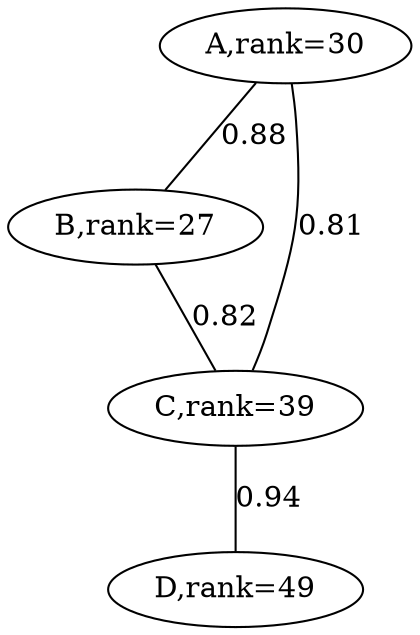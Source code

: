 digraph{
        edge [dir=none]
        A -> B[label="0.88"]
        B -> C[label="0.82"]
        C -> A[label="0.81"]
        C -> D[label="0.94"]
        A[label="A,rank=30"]
        B[label="B,rank=27"]
        C[label="C,rank=39"]
        D[label="D,rank=49"]
}
